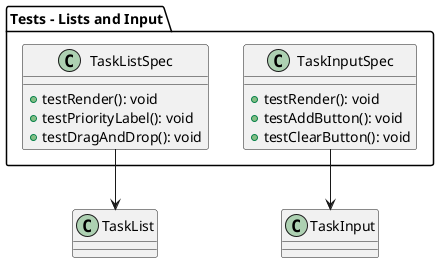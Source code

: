 @startuml
package "Tests - Lists and Input" {
  class TaskListSpec {
    + testRender(): void
    + testPriorityLabel(): void
    + testDragAndDrop(): void
  }

  class TaskInputSpec {
    + testRender(): void
    + testAddButton(): void
    + testClearButton(): void
  }
}

TaskListSpec --> TaskList
TaskInputSpec --> TaskInput
@enduml
